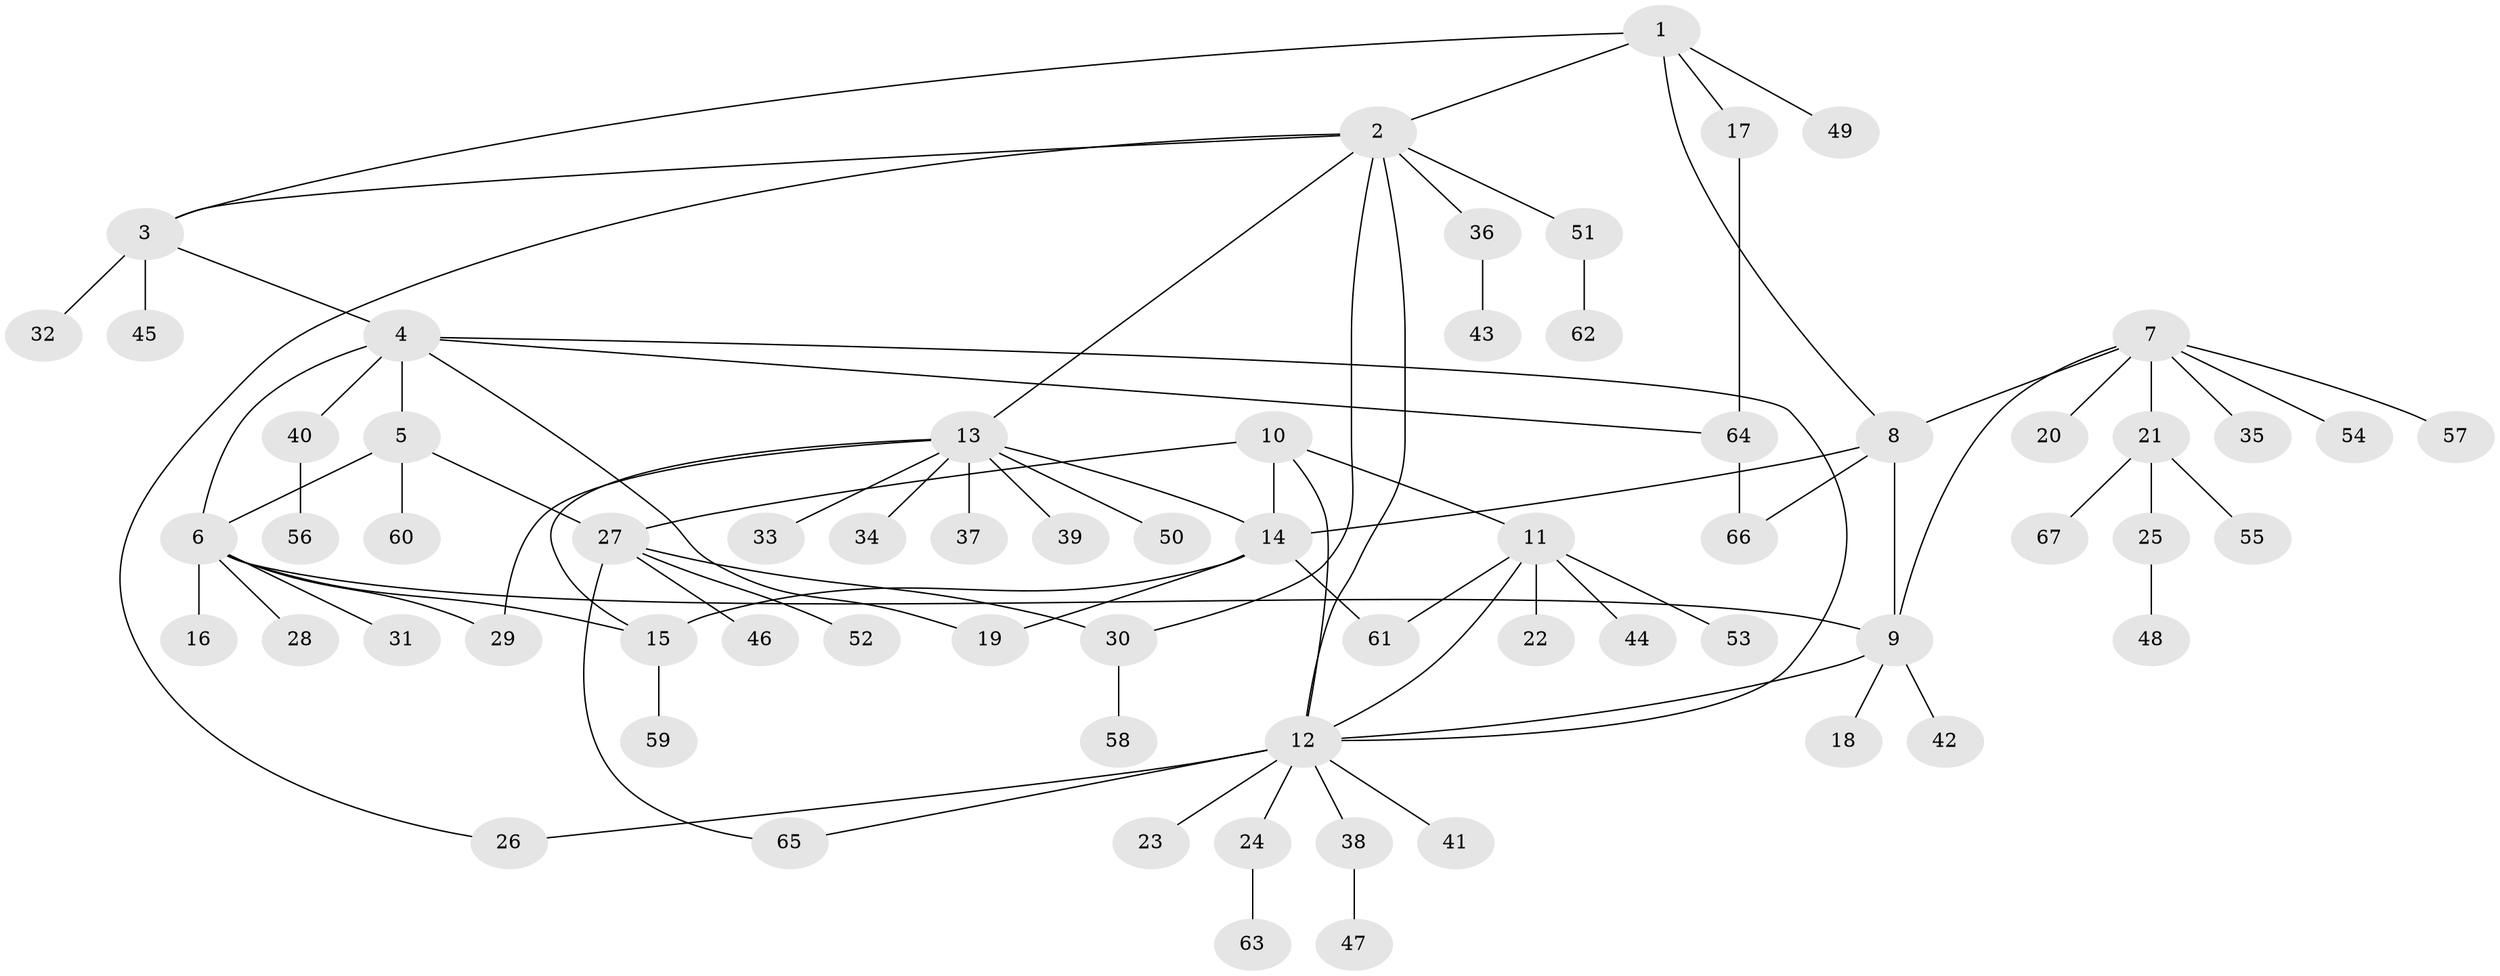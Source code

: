 // Generated by graph-tools (version 1.1) at 2025/15/03/09/25 04:15:53]
// undirected, 67 vertices, 86 edges
graph export_dot {
graph [start="1"]
  node [color=gray90,style=filled];
  1;
  2;
  3;
  4;
  5;
  6;
  7;
  8;
  9;
  10;
  11;
  12;
  13;
  14;
  15;
  16;
  17;
  18;
  19;
  20;
  21;
  22;
  23;
  24;
  25;
  26;
  27;
  28;
  29;
  30;
  31;
  32;
  33;
  34;
  35;
  36;
  37;
  38;
  39;
  40;
  41;
  42;
  43;
  44;
  45;
  46;
  47;
  48;
  49;
  50;
  51;
  52;
  53;
  54;
  55;
  56;
  57;
  58;
  59;
  60;
  61;
  62;
  63;
  64;
  65;
  66;
  67;
  1 -- 2;
  1 -- 3;
  1 -- 8;
  1 -- 17;
  1 -- 49;
  2 -- 3;
  2 -- 12;
  2 -- 13;
  2 -- 26;
  2 -- 30;
  2 -- 36;
  2 -- 51;
  3 -- 4;
  3 -- 32;
  3 -- 45;
  4 -- 5;
  4 -- 6;
  4 -- 12;
  4 -- 19;
  4 -- 40;
  4 -- 64;
  5 -- 6;
  5 -- 27;
  5 -- 60;
  6 -- 9;
  6 -- 15;
  6 -- 16;
  6 -- 28;
  6 -- 29;
  6 -- 31;
  7 -- 8;
  7 -- 9;
  7 -- 20;
  7 -- 21;
  7 -- 35;
  7 -- 54;
  7 -- 57;
  8 -- 9;
  8 -- 14;
  8 -- 66;
  9 -- 12;
  9 -- 18;
  9 -- 42;
  10 -- 11;
  10 -- 12;
  10 -- 14;
  10 -- 27;
  11 -- 12;
  11 -- 22;
  11 -- 44;
  11 -- 53;
  11 -- 61;
  12 -- 23;
  12 -- 24;
  12 -- 26;
  12 -- 38;
  12 -- 41;
  12 -- 65;
  13 -- 14;
  13 -- 15;
  13 -- 29;
  13 -- 33;
  13 -- 34;
  13 -- 37;
  13 -- 39;
  13 -- 50;
  14 -- 15;
  14 -- 19;
  14 -- 61;
  15 -- 59;
  17 -- 64;
  21 -- 25;
  21 -- 55;
  21 -- 67;
  24 -- 63;
  25 -- 48;
  27 -- 30;
  27 -- 46;
  27 -- 52;
  27 -- 65;
  30 -- 58;
  36 -- 43;
  38 -- 47;
  40 -- 56;
  51 -- 62;
  64 -- 66;
}
